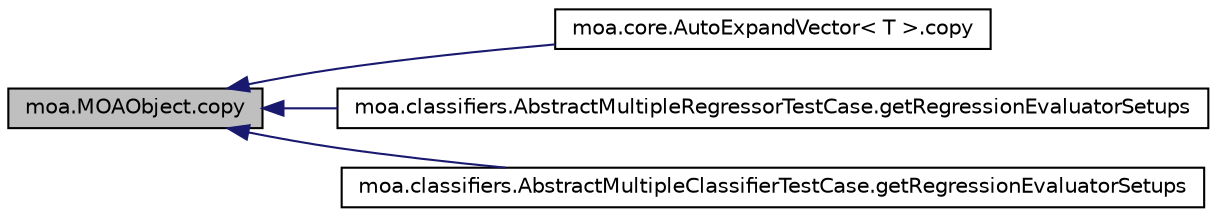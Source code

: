 digraph G
{
  edge [fontname="Helvetica",fontsize="10",labelfontname="Helvetica",labelfontsize="10"];
  node [fontname="Helvetica",fontsize="10",shape=record];
  rankdir=LR;
  Node1 [label="moa.MOAObject.copy",height=0.2,width=0.4,color="black", fillcolor="grey75", style="filled" fontcolor="black"];
  Node1 -> Node2 [dir=back,color="midnightblue",fontsize="10",style="solid",fontname="Helvetica"];
  Node2 [label="moa.core.AutoExpandVector\< T \>.copy",height=0.2,width=0.4,color="black", fillcolor="white", style="filled",URL="$classmoa_1_1core_1_1AutoExpandVector_3_01T_01_4.html#a930f4a80d39cfd69b6c6b44dcdeda91b",tooltip="This method produces a copy of this object."];
  Node1 -> Node3 [dir=back,color="midnightblue",fontsize="10",style="solid",fontname="Helvetica"];
  Node3 [label="moa.classifiers.AbstractMultipleRegressorTestCase.getRegressionEvaluatorSetups",height=0.2,width=0.4,color="black", fillcolor="white", style="filled",URL="$classmoa_1_1classifiers_1_1AbstractMultipleRegressorTestCase.html#a38d2c116e3315b90f952213bd662203d",tooltip="Returns the evaluator setups to use in the regression test."];
  Node1 -> Node4 [dir=back,color="midnightblue",fontsize="10",style="solid",fontname="Helvetica"];
  Node4 [label="moa.classifiers.AbstractMultipleClassifierTestCase.getRegressionEvaluatorSetups",height=0.2,width=0.4,color="black", fillcolor="white", style="filled",URL="$classmoa_1_1classifiers_1_1AbstractMultipleClassifierTestCase.html#ad437c55d5b8b316f758b58abf4107dac",tooltip="Returns the evaluator setups to use in the regression test."];
}
